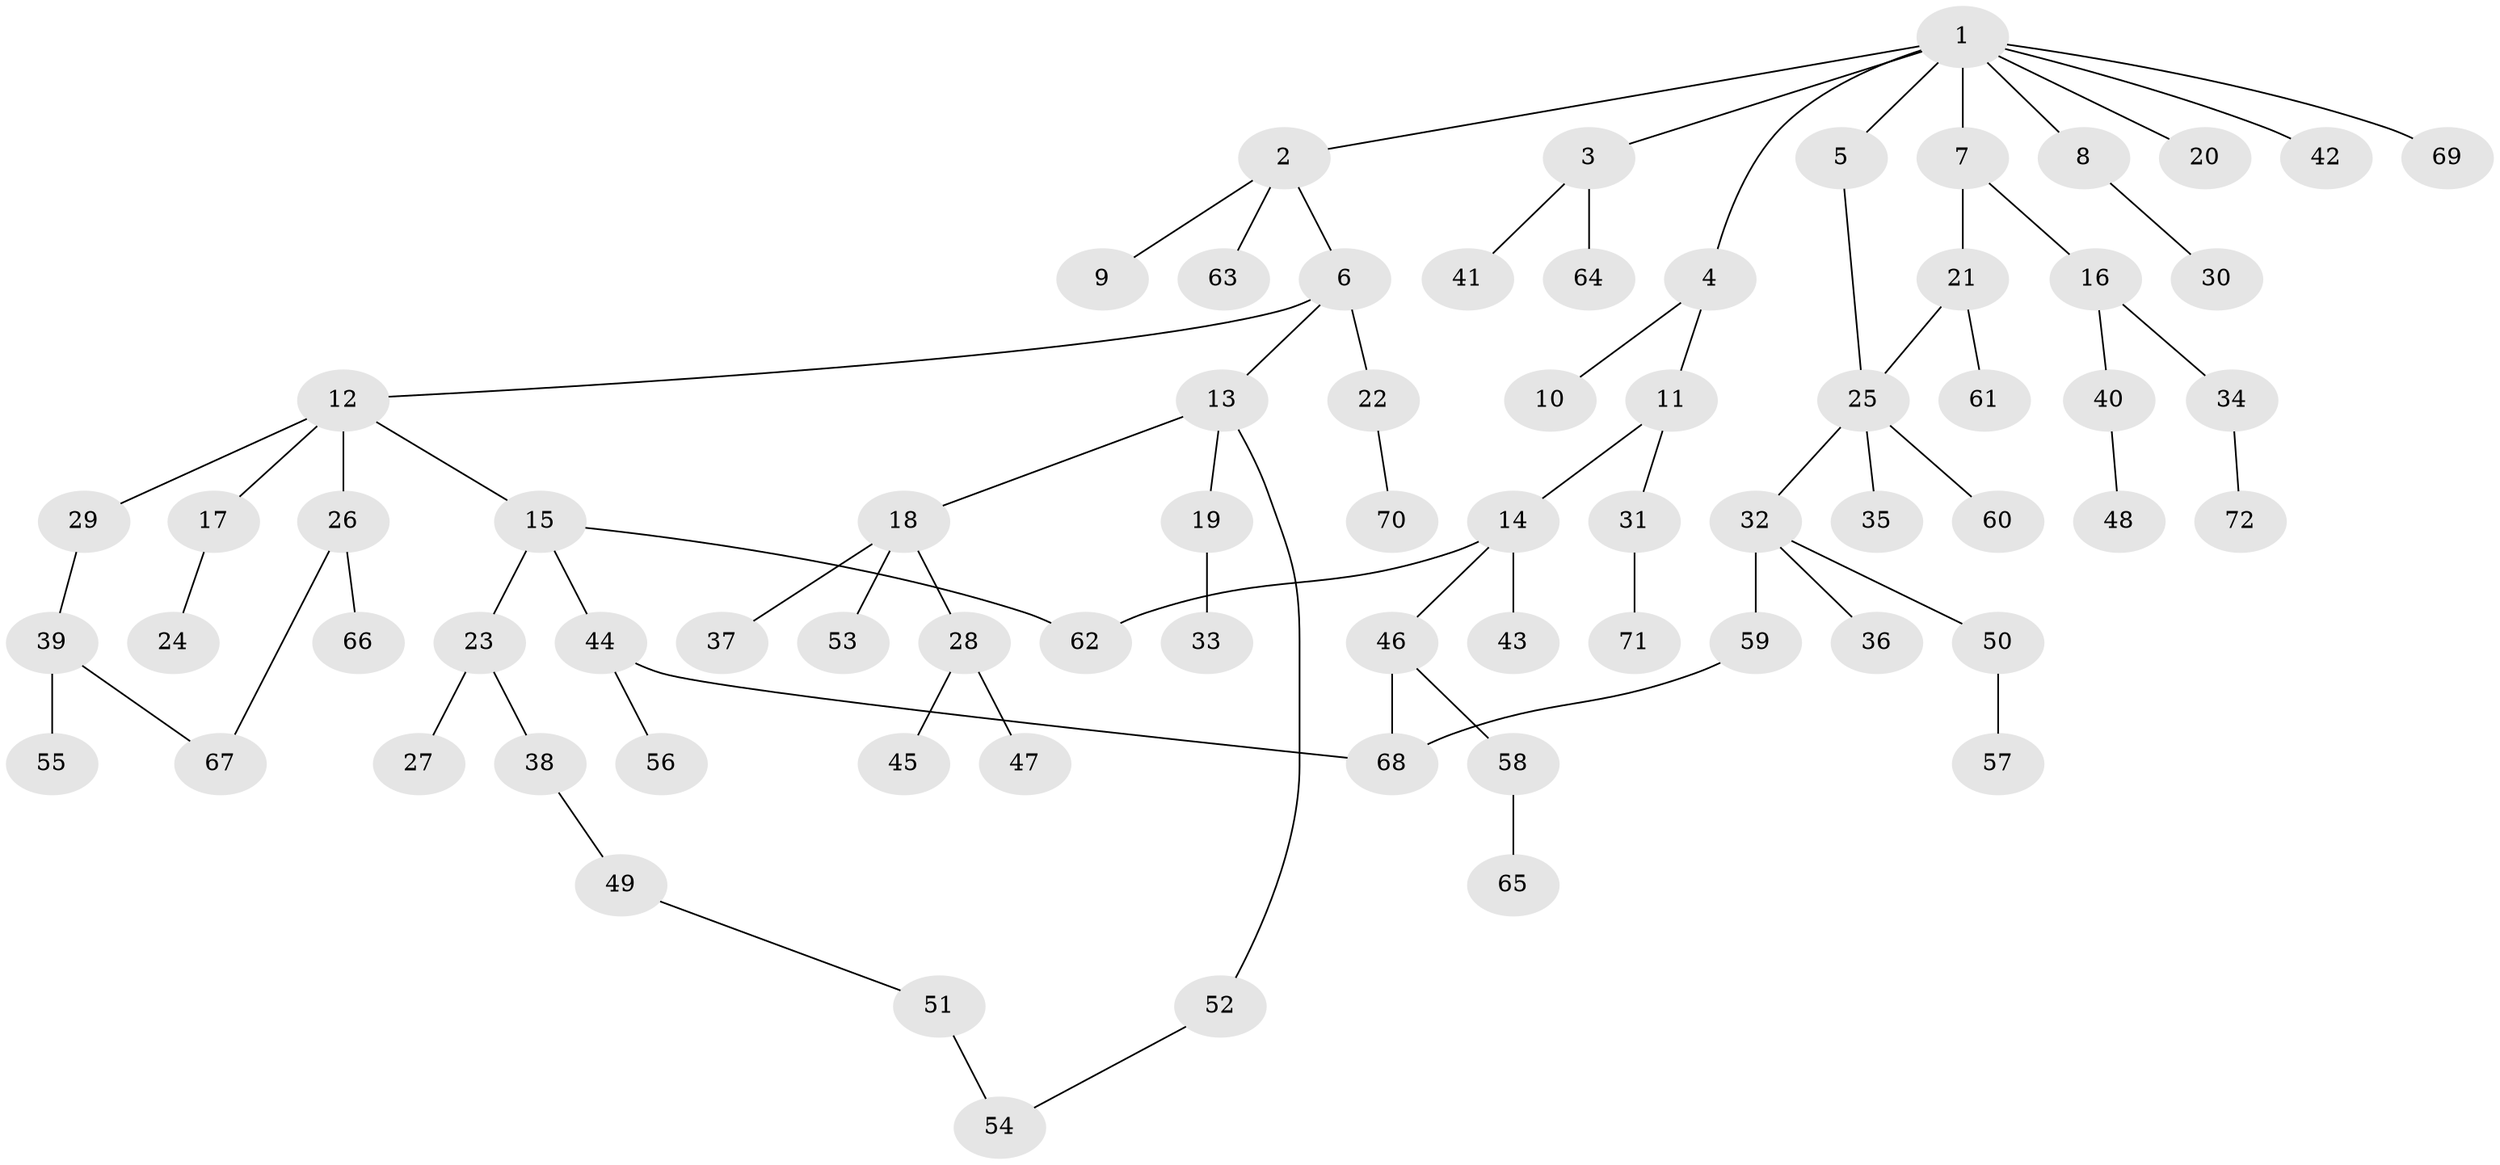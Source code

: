 // Generated by graph-tools (version 1.1) at 2025/25/03/09/25 03:25:32]
// undirected, 72 vertices, 77 edges
graph export_dot {
graph [start="1"]
  node [color=gray90,style=filled];
  1;
  2;
  3;
  4;
  5;
  6;
  7;
  8;
  9;
  10;
  11;
  12;
  13;
  14;
  15;
  16;
  17;
  18;
  19;
  20;
  21;
  22;
  23;
  24;
  25;
  26;
  27;
  28;
  29;
  30;
  31;
  32;
  33;
  34;
  35;
  36;
  37;
  38;
  39;
  40;
  41;
  42;
  43;
  44;
  45;
  46;
  47;
  48;
  49;
  50;
  51;
  52;
  53;
  54;
  55;
  56;
  57;
  58;
  59;
  60;
  61;
  62;
  63;
  64;
  65;
  66;
  67;
  68;
  69;
  70;
  71;
  72;
  1 -- 2;
  1 -- 3;
  1 -- 4;
  1 -- 5;
  1 -- 7;
  1 -- 8;
  1 -- 20;
  1 -- 42;
  1 -- 69;
  2 -- 6;
  2 -- 9;
  2 -- 63;
  3 -- 41;
  3 -- 64;
  4 -- 10;
  4 -- 11;
  5 -- 25;
  6 -- 12;
  6 -- 13;
  6 -- 22;
  7 -- 16;
  7 -- 21;
  8 -- 30;
  11 -- 14;
  11 -- 31;
  12 -- 15;
  12 -- 17;
  12 -- 26;
  12 -- 29;
  13 -- 18;
  13 -- 19;
  13 -- 52;
  14 -- 43;
  14 -- 46;
  14 -- 62;
  15 -- 23;
  15 -- 44;
  15 -- 62;
  16 -- 34;
  16 -- 40;
  17 -- 24;
  18 -- 28;
  18 -- 37;
  18 -- 53;
  19 -- 33;
  21 -- 61;
  21 -- 25;
  22 -- 70;
  23 -- 27;
  23 -- 38;
  25 -- 32;
  25 -- 35;
  25 -- 60;
  26 -- 66;
  26 -- 67;
  28 -- 45;
  28 -- 47;
  29 -- 39;
  31 -- 71;
  32 -- 36;
  32 -- 50;
  32 -- 59;
  34 -- 72;
  38 -- 49;
  39 -- 55;
  39 -- 67;
  40 -- 48;
  44 -- 56;
  44 -- 68;
  46 -- 58;
  46 -- 68;
  49 -- 51;
  50 -- 57;
  51 -- 54;
  52 -- 54;
  58 -- 65;
  59 -- 68;
}
